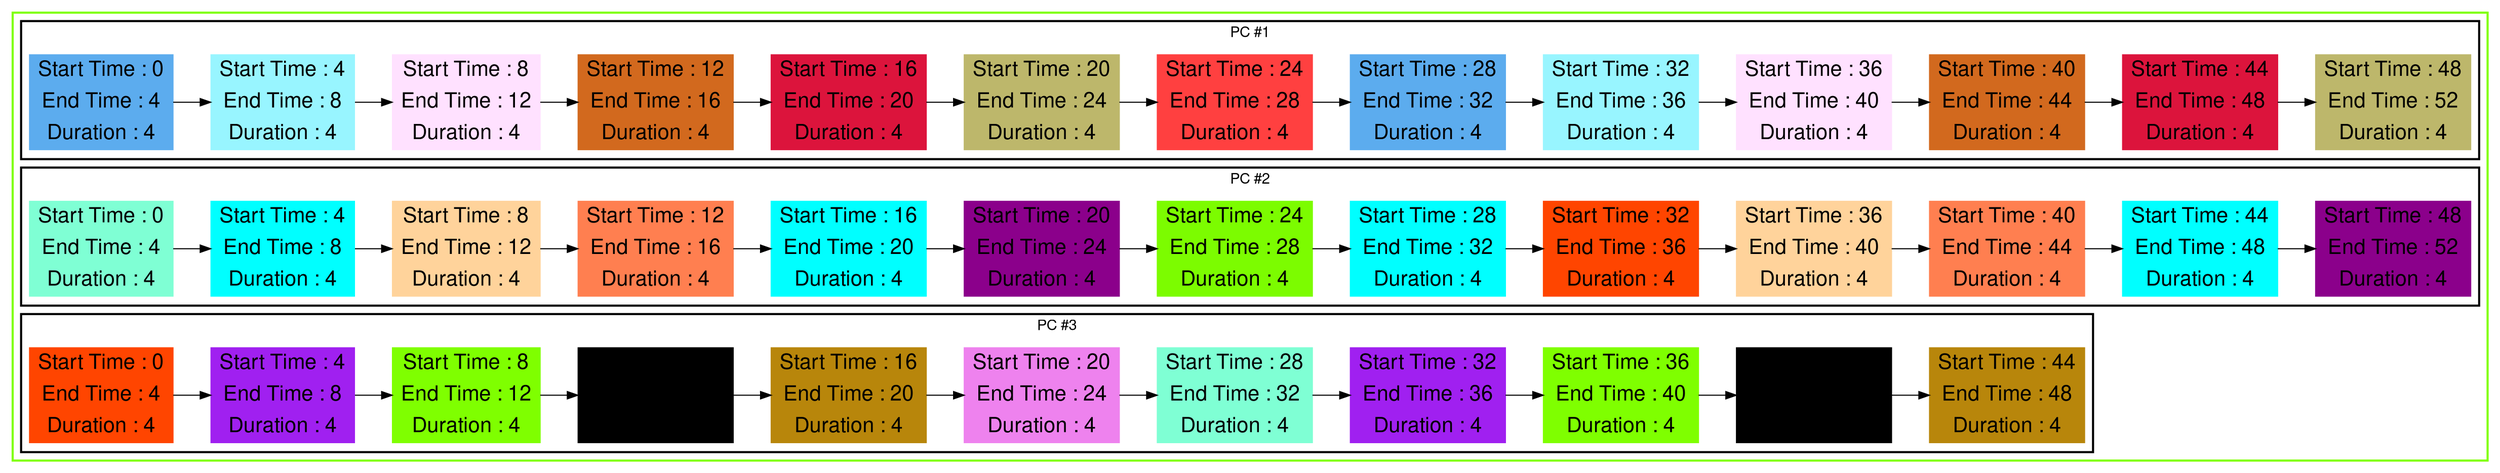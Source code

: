 digraph G {

fontname="Helvetica,Arial,sans-serif"
node [fontname="Helvetica,Arial,sans-serif"]
edge [fontname="Helvetica,Arial,sans-serif"]
graph [rankdir = "LR"];
node [fontsize = "20" shape = "ellipse"];

    subgraph cluster_Mod_0{
        color =chartreuse
        style = bold
        subgraph cluster_0{
           node [style=filled]
           color = black


            "node0" [
               label = "Start Time : 0 | End Time : 4 | Duration : 4"
               shape = "record"
               color = steelblue2
            ]

            "node16" [
               label = "Start Time : 4 | End Time : 8 | Duration : 4"
               shape = "record"
               color = cadetblue1
            ]

            "node10" [
               label = "Start Time : 8 | End Time : 12 | Duration : 4"
               shape = "record"
               color = thistle1
            ]

            "node20" [
               label = "Start Time : 12 | End Time : 16 | Duration : 4"
               shape = "record"
               color = chocolate
            ]

            "node26" [
               label = "Start Time : 16 | End Time : 20 | Duration : 4"
               shape = "record"
               color = crimson
            ]

            "node32" [
               label = "Start Time : 20 | End Time : 24 | Duration : 4"
               shape = "record"
               color = darkkhaki
            ]

            "node13" [
               label = "Start Time : 24 | End Time : 28 | Duration : 4"
               shape = "record"
               color = brown1
            ]

            "node1" [
               label = "Start Time : 28 | End Time : 32 | Duration : 4"
               shape = "record"
               color = steelblue2
            ]

            "node17" [
               label = "Start Time : 32 | End Time : 36 | Duration : 4"
               shape = "record"
               color = cadetblue1
            ]

            "node11" [
               label = "Start Time : 36 | End Time : 40 | Duration : 4"
               shape = "record"
               color = thistle1
            ]

            "node21" [
               label = "Start Time : 40 | End Time : 44 | Duration : 4"
               shape = "record"
               color = chocolate
            ]

            "node27" [
               label = "Start Time : 44 | End Time : 48 | Duration : 4"
               shape = "record"
               color = crimson
            ]

            "node33" [
               label = "Start Time : 48 | End Time : 52 | Duration : 4"
               shape = "record"
               color = darkkhaki
            ]

            node0 -> node16 -> node10 -> node20 -> node26 -> node32 -> node13 -> node1 -> node17 -> node11 -> node21 -> node27 -> node33

            label = "PC #1"

        }
        subgraph cluster_1{
           node [style=filled]
           color = black


            "node4" [
               label = "Start Time : 0 | End Time : 4 | Duration : 4"
               shape = "record"
               color = aquamarine
            ]

            "node2" [
               label = "Start Time : 4 | End Time : 8 | Duration : 4"
               shape = "record"
               color = aqua
            ]

            "node14" [
               label = "Start Time : 8 | End Time : 12 | Duration : 4"
               shape = "record"
               color = burlywood1
            ]

            "node22" [
               label = "Start Time : 12 | End Time : 16 | Duration : 4"
               shape = "record"
               color = coral
            ]

            "node28" [
               label = "Start Time : 16 | End Time : 20 | Duration : 4"
               shape = "record"
               color = cyan
            ]

            "node34" [
               label = "Start Time : 20 | End Time : 24 | Duration : 4"
               shape = "record"
               color = darkmagenta
            ]

            "node36" [
               label = "Start Time : 24 | End Time : 28 | Duration : 4"
               shape = "record"
               color = lawngreen
            ]

            "node3" [
               label = "Start Time : 28 | End Time : 32 | Duration : 4"
               shape = "record"
               color = aqua
            ]

            "node7" [
               label = "Start Time : 32 | End Time : 36 | Duration : 4"
               shape = "record"
               color = orangered1
            ]

            "node15" [
               label = "Start Time : 36 | End Time : 40 | Duration : 4"
               shape = "record"
               color = burlywood1
            ]

            "node23" [
               label = "Start Time : 40 | End Time : 44 | Duration : 4"
               shape = "record"
               color = coral
            ]

            "node29" [
               label = "Start Time : 44 | End Time : 48 | Duration : 4"
               shape = "record"
               color = cyan
            ]

            "node35" [
               label = "Start Time : 48 | End Time : 52 | Duration : 4"
               shape = "record"
               color = darkmagenta
            ]

            node4 -> node2 -> node14 -> node22 -> node28 -> node34 -> node36 -> node3 -> node7 -> node15 -> node23 -> node29 -> node35

            label = "PC #2"

        }
        subgraph cluster_2{
           node [style=filled]
           color = black


            "node6" [
               label = "Start Time : 0 | End Time : 4 | Duration : 4"
               shape = "record"
               color = orangered1
            ]

            "node8" [
               label = "Start Time : 4 | End Time : 8 | Duration : 4"
               shape = "record"
               color = x11purple
            ]

            "node18" [
               label = "Start Time : 8 | End Time : 12 | Duration : 4"
               shape = "record"
               color = chartreuse
            ]

            "node24" [
               label = "Start Time : 12 | End Time : 16 | Duration : 4"
               shape = "record"
               color = cornflower
            ]

            "node30" [
               label = "Start Time : 16 | End Time : 20 | Duration : 4"
               shape = "record"
               color = darkgoldenrod
            ]

            "node12" [
               label = "Start Time : 20 | End Time : 24 | Duration : 4"
               shape = "record"
               color = violet
            ]

            "node5" [
               label = "Start Time : 28 | End Time : 32 | Duration : 4"
               shape = "record"
               color = aquamarine
            ]

            "node9" [
               label = "Start Time : 32 | End Time : 36 | Duration : 4"
               shape = "record"
               color = x11purple
            ]

            "node19" [
               label = "Start Time : 36 | End Time : 40 | Duration : 4"
               shape = "record"
               color = chartreuse
            ]

            "node25" [
               label = "Start Time : 40 | End Time : 44 | Duration : 4"
               shape = "record"
               color = cornflower
            ]

            "node31" [
               label = "Start Time : 44 | End Time : 48 | Duration : 4"
               shape = "record"
               color = darkgoldenrod
            ]

            node6 -> node8 -> node18 -> node24 -> node30 -> node12 -> node5 -> node9 -> node19 -> node25 -> node31

            label = "PC #3"

        }
    }




}

